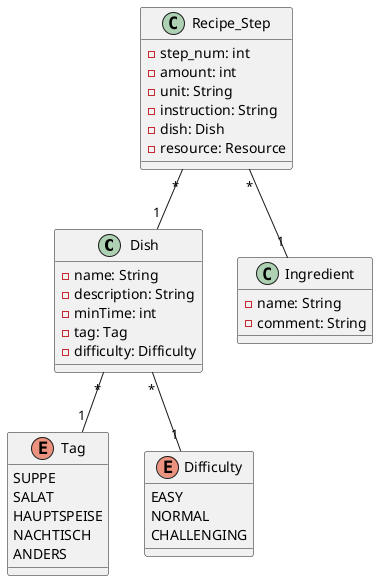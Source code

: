 @startuml

class Dish
{
    -name: String
    -description: String
    -minTime: int
    -tag: Tag
    -difficulty: Difficulty
}

class Recipe_Step
{
    -step_num: int
    -amount: int
    -unit: String
    -instruction: String
    -dish: Dish
    -resource: Resource
}

class Ingredient
{
    -name: String
    -comment: String
}

Dish "*" -- "1" Tag
Dish "*" -- "1" Difficulty

Recipe_Step "*" -- "1" Dish
Recipe_Step "*" -- "1" Ingredient


enum Tag {
  SUPPE
  SALAT
  HAUPTSPEISE
  NACHTISCH
  ANDERS
}

enum Difficulty {
  EASY
  NORMAL
  CHALLENGING
}

@enduml